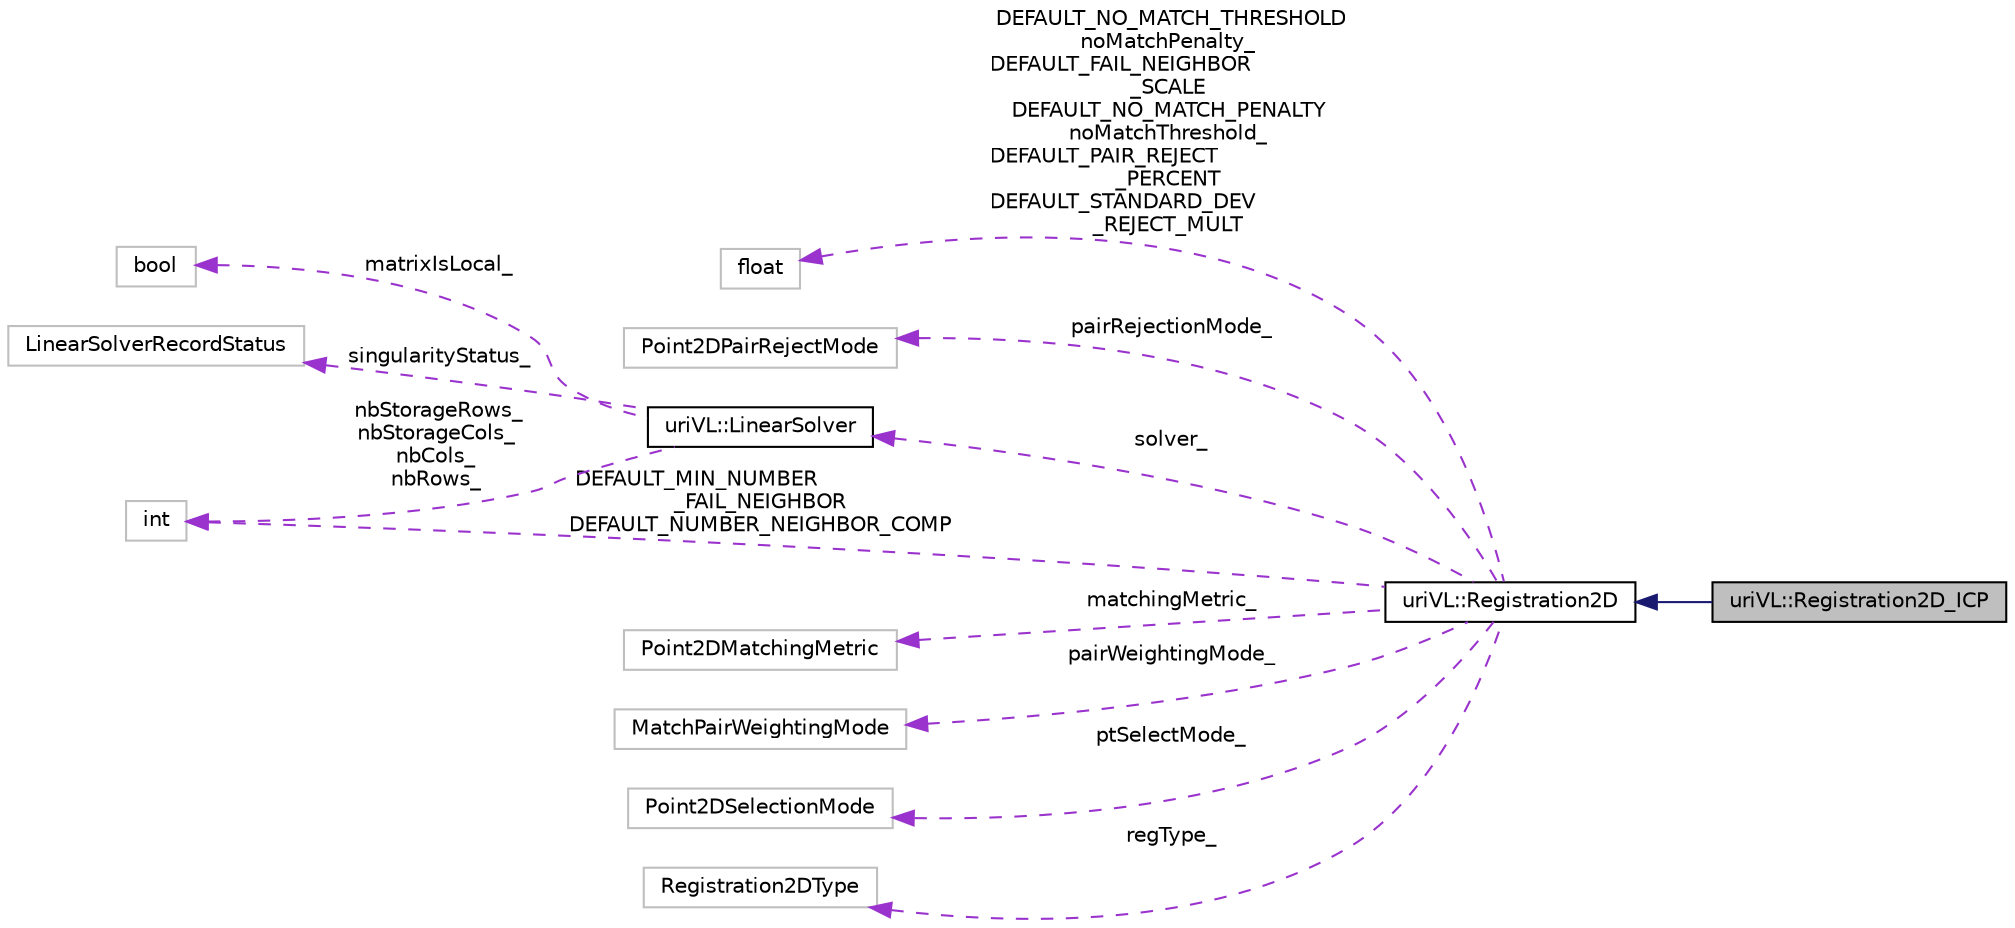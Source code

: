 digraph "uriVL::Registration2D_ICP"
{
  edge [fontname="Helvetica",fontsize="10",labelfontname="Helvetica",labelfontsize="10"];
  node [fontname="Helvetica",fontsize="10",shape=record];
  rankdir="LR";
  Node1 [label="uriVL::Registration2D_ICP",height=0.2,width=0.4,color="black", fillcolor="grey75", style="filled", fontcolor="black"];
  Node2 -> Node1 [dir="back",color="midnightblue",fontsize="10",style="solid",fontname="Helvetica"];
  Node2 [label="uriVL::Registration2D",height=0.2,width=0.4,color="black", fillcolor="white", style="filled",URL="$classuriVL_1_1Registration2D.html",tooltip="Virtual parent class for objects that register two sets of image points or (later) two image regions..."];
  Node3 -> Node2 [dir="back",color="darkorchid3",fontsize="10",style="dashed",label=" DEFAULT_NO_MATCH_THRESHOLD\nnoMatchPenalty_\nDEFAULT_FAIL_NEIGHBOR\l_SCALE\nDEFAULT_NO_MATCH_PENALTY\nnoMatchThreshold_\nDEFAULT_PAIR_REJECT\l_PERCENT\nDEFAULT_STANDARD_DEV\l_REJECT_MULT" ,fontname="Helvetica"];
  Node3 [label="float",height=0.2,width=0.4,color="grey75", fillcolor="white", style="filled"];
  Node4 -> Node2 [dir="back",color="darkorchid3",fontsize="10",style="dashed",label=" pairRejectionMode_" ,fontname="Helvetica"];
  Node4 [label="Point2DPairRejectMode",height=0.2,width=0.4,color="grey75", fillcolor="white", style="filled"];
  Node5 -> Node2 [dir="back",color="darkorchid3",fontsize="10",style="dashed",label=" solver_" ,fontname="Helvetica"];
  Node5 [label="uriVL::LinearSolver",height=0.2,width=0.4,color="black", fillcolor="white", style="filled",URL="$classuriVL_1_1LinearSolver.html",tooltip="Parent class to all classes that implement an algorithm for solving a system of linear equations..."];
  Node6 -> Node5 [dir="back",color="darkorchid3",fontsize="10",style="dashed",label=" singularityStatus_" ,fontname="Helvetica"];
  Node6 [label="LinearSolverRecordStatus",height=0.2,width=0.4,color="grey75", fillcolor="white", style="filled"];
  Node7 -> Node5 [dir="back",color="darkorchid3",fontsize="10",style="dashed",label=" nbStorageRows_\nnbStorageCols_\nnbCols_\nnbRows_" ,fontname="Helvetica"];
  Node7 [label="int",height=0.2,width=0.4,color="grey75", fillcolor="white", style="filled"];
  Node8 -> Node5 [dir="back",color="darkorchid3",fontsize="10",style="dashed",label=" matrixIsLocal_" ,fontname="Helvetica"];
  Node8 [label="bool",height=0.2,width=0.4,color="grey75", fillcolor="white", style="filled"];
  Node7 -> Node2 [dir="back",color="darkorchid3",fontsize="10",style="dashed",label=" DEFAULT_MIN_NUMBER\l_FAIL_NEIGHBOR\nDEFAULT_NUMBER_NEIGHBOR_COMP" ,fontname="Helvetica"];
  Node9 -> Node2 [dir="back",color="darkorchid3",fontsize="10",style="dashed",label=" matchingMetric_" ,fontname="Helvetica"];
  Node9 [label="Point2DMatchingMetric",height=0.2,width=0.4,color="grey75", fillcolor="white", style="filled"];
  Node10 -> Node2 [dir="back",color="darkorchid3",fontsize="10",style="dashed",label=" pairWeightingMode_" ,fontname="Helvetica"];
  Node10 [label="MatchPairWeightingMode",height=0.2,width=0.4,color="grey75", fillcolor="white", style="filled"];
  Node11 -> Node2 [dir="back",color="darkorchid3",fontsize="10",style="dashed",label=" ptSelectMode_" ,fontname="Helvetica"];
  Node11 [label="Point2DSelectionMode",height=0.2,width=0.4,color="grey75", fillcolor="white", style="filled"];
  Node12 -> Node2 [dir="back",color="darkorchid3",fontsize="10",style="dashed",label=" regType_" ,fontname="Helvetica"];
  Node12 [label="Registration2DType",height=0.2,width=0.4,color="grey75", fillcolor="white", style="filled"];
}
